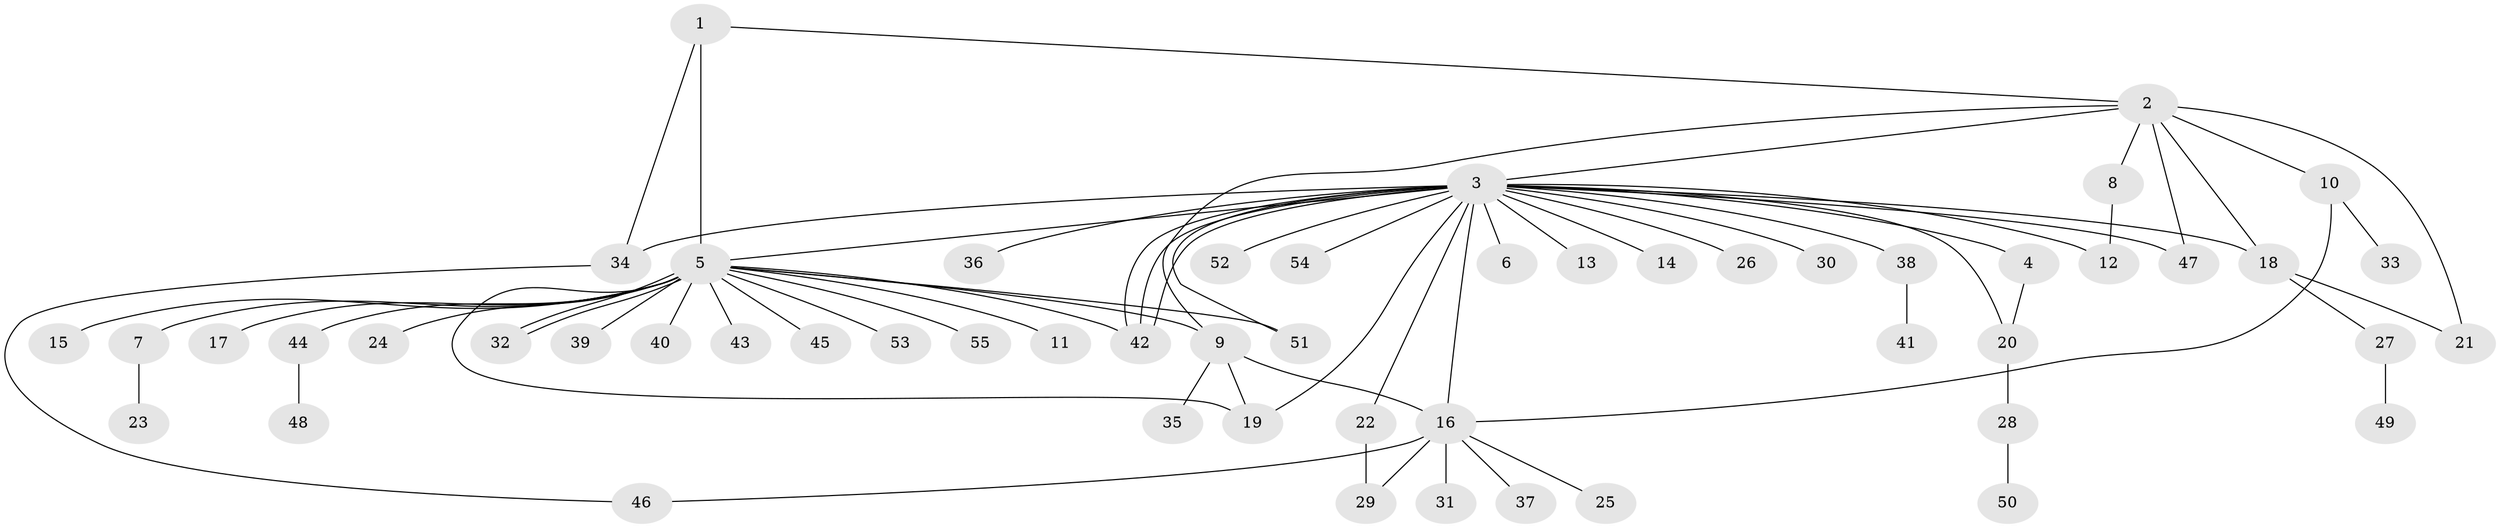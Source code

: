 // coarse degree distribution, {3: 0.07317073170731707, 7: 0.04878048780487805, 20: 0.024390243902439025, 18: 0.024390243902439025, 1: 0.6341463414634146, 2: 0.17073170731707318, 5: 0.024390243902439025}
// Generated by graph-tools (version 1.1) at 2025/41/03/06/25 10:41:46]
// undirected, 55 vertices, 73 edges
graph export_dot {
graph [start="1"]
  node [color=gray90,style=filled];
  1;
  2;
  3;
  4;
  5;
  6;
  7;
  8;
  9;
  10;
  11;
  12;
  13;
  14;
  15;
  16;
  17;
  18;
  19;
  20;
  21;
  22;
  23;
  24;
  25;
  26;
  27;
  28;
  29;
  30;
  31;
  32;
  33;
  34;
  35;
  36;
  37;
  38;
  39;
  40;
  41;
  42;
  43;
  44;
  45;
  46;
  47;
  48;
  49;
  50;
  51;
  52;
  53;
  54;
  55;
  1 -- 2;
  1 -- 5;
  1 -- 34;
  2 -- 3;
  2 -- 8;
  2 -- 9;
  2 -- 10;
  2 -- 18;
  2 -- 21;
  2 -- 47;
  3 -- 4;
  3 -- 5;
  3 -- 6;
  3 -- 12;
  3 -- 13;
  3 -- 14;
  3 -- 16;
  3 -- 18;
  3 -- 19;
  3 -- 20;
  3 -- 22;
  3 -- 26;
  3 -- 30;
  3 -- 34;
  3 -- 36;
  3 -- 38;
  3 -- 42;
  3 -- 42;
  3 -- 42;
  3 -- 47;
  3 -- 51;
  3 -- 52;
  3 -- 54;
  4 -- 20;
  5 -- 7;
  5 -- 9;
  5 -- 11;
  5 -- 15;
  5 -- 17;
  5 -- 19;
  5 -- 24;
  5 -- 32;
  5 -- 32;
  5 -- 39;
  5 -- 40;
  5 -- 42;
  5 -- 43;
  5 -- 44;
  5 -- 45;
  5 -- 51;
  5 -- 53;
  5 -- 55;
  7 -- 23;
  8 -- 12;
  9 -- 16;
  9 -- 19;
  9 -- 35;
  10 -- 16;
  10 -- 33;
  16 -- 25;
  16 -- 29;
  16 -- 31;
  16 -- 37;
  16 -- 46;
  18 -- 21;
  18 -- 27;
  20 -- 28;
  22 -- 29;
  27 -- 49;
  28 -- 50;
  34 -- 46;
  38 -- 41;
  44 -- 48;
}
